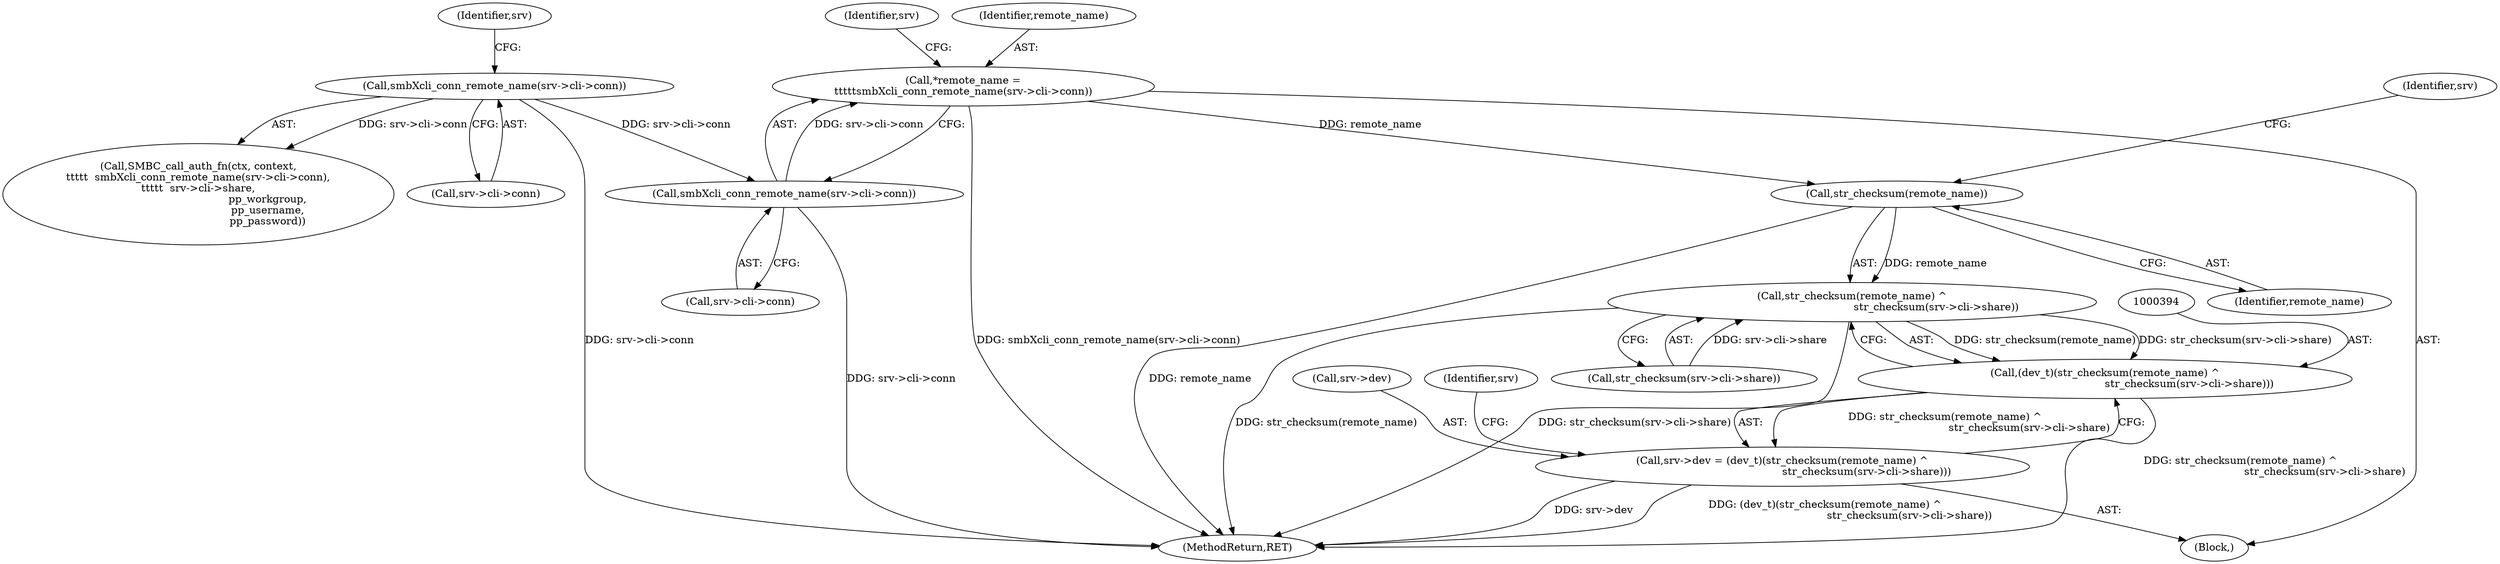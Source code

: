 digraph "0_samba_1ba49b8f389eda3414b14410c7fbcb4041ca06b1@pointer" {
"1000381" [label="(Call,*remote_name =\n\t\t\t\t\tsmbXcli_conn_remote_name(srv->cli->conn))"];
"1000383" [label="(Call,smbXcli_conn_remote_name(srv->cli->conn))"];
"1000227" [label="(Call,smbXcli_conn_remote_name(srv->cli->conn))"];
"1000396" [label="(Call,str_checksum(remote_name))"];
"1000395" [label="(Call,str_checksum(remote_name) ^\n                                                   str_checksum(srv->cli->share))"];
"1000393" [label="(Call,(dev_t)(str_checksum(remote_name) ^\n                                                   str_checksum(srv->cli->share)))"];
"1000389" [label="(Call,srv->dev = (dev_t)(str_checksum(remote_name) ^\n                                                   str_checksum(srv->cli->share)))"];
"1000227" [label="(Call,smbXcli_conn_remote_name(srv->cli->conn))"];
"1000389" [label="(Call,srv->dev = (dev_t)(str_checksum(remote_name) ^\n                                                   str_checksum(srv->cli->share)))"];
"1000401" [label="(Identifier,srv)"];
"1000224" [label="(Call,SMBC_call_auth_fn(ctx, context,\n\t\t\t\t\t  smbXcli_conn_remote_name(srv->cli->conn),\n\t\t\t\t\t  srv->cli->share,\n                                          pp_workgroup,\n                                          pp_username,\n                                          pp_password))"];
"1000383" [label="(Call,smbXcli_conn_remote_name(srv->cli->conn))"];
"1000396" [label="(Call,str_checksum(remote_name))"];
"1000393" [label="(Call,(dev_t)(str_checksum(remote_name) ^\n                                                   str_checksum(srv->cli->share)))"];
"1000228" [label="(Call,srv->cli->conn)"];
"1000395" [label="(Call,str_checksum(remote_name) ^\n                                                   str_checksum(srv->cli->share))"];
"1000391" [label="(Identifier,srv)"];
"1000390" [label="(Call,srv->dev)"];
"1000496" [label="(MethodReturn,RET)"];
"1000379" [label="(Block,)"];
"1000397" [label="(Identifier,remote_name)"];
"1000384" [label="(Call,srv->cli->conn)"];
"1000398" [label="(Call,str_checksum(srv->cli->share))"];
"1000405" [label="(Identifier,srv)"];
"1000381" [label="(Call,*remote_name =\n\t\t\t\t\tsmbXcli_conn_remote_name(srv->cli->conn))"];
"1000382" [label="(Identifier,remote_name)"];
"1000235" [label="(Identifier,srv)"];
"1000381" -> "1000379"  [label="AST: "];
"1000381" -> "1000383"  [label="CFG: "];
"1000382" -> "1000381"  [label="AST: "];
"1000383" -> "1000381"  [label="AST: "];
"1000391" -> "1000381"  [label="CFG: "];
"1000381" -> "1000496"  [label="DDG: smbXcli_conn_remote_name(srv->cli->conn)"];
"1000383" -> "1000381"  [label="DDG: srv->cli->conn"];
"1000381" -> "1000396"  [label="DDG: remote_name"];
"1000383" -> "1000384"  [label="CFG: "];
"1000384" -> "1000383"  [label="AST: "];
"1000383" -> "1000496"  [label="DDG: srv->cli->conn"];
"1000227" -> "1000383"  [label="DDG: srv->cli->conn"];
"1000227" -> "1000224"  [label="AST: "];
"1000227" -> "1000228"  [label="CFG: "];
"1000228" -> "1000227"  [label="AST: "];
"1000235" -> "1000227"  [label="CFG: "];
"1000227" -> "1000496"  [label="DDG: srv->cli->conn"];
"1000227" -> "1000224"  [label="DDG: srv->cli->conn"];
"1000396" -> "1000395"  [label="AST: "];
"1000396" -> "1000397"  [label="CFG: "];
"1000397" -> "1000396"  [label="AST: "];
"1000401" -> "1000396"  [label="CFG: "];
"1000396" -> "1000496"  [label="DDG: remote_name"];
"1000396" -> "1000395"  [label="DDG: remote_name"];
"1000395" -> "1000393"  [label="AST: "];
"1000395" -> "1000398"  [label="CFG: "];
"1000398" -> "1000395"  [label="AST: "];
"1000393" -> "1000395"  [label="CFG: "];
"1000395" -> "1000496"  [label="DDG: str_checksum(remote_name)"];
"1000395" -> "1000496"  [label="DDG: str_checksum(srv->cli->share)"];
"1000395" -> "1000393"  [label="DDG: str_checksum(remote_name)"];
"1000395" -> "1000393"  [label="DDG: str_checksum(srv->cli->share)"];
"1000398" -> "1000395"  [label="DDG: srv->cli->share"];
"1000393" -> "1000389"  [label="AST: "];
"1000394" -> "1000393"  [label="AST: "];
"1000389" -> "1000393"  [label="CFG: "];
"1000393" -> "1000496"  [label="DDG: str_checksum(remote_name) ^\n                                                   str_checksum(srv->cli->share)"];
"1000393" -> "1000389"  [label="DDG: str_checksum(remote_name) ^\n                                                   str_checksum(srv->cli->share)"];
"1000389" -> "1000379"  [label="AST: "];
"1000390" -> "1000389"  [label="AST: "];
"1000405" -> "1000389"  [label="CFG: "];
"1000389" -> "1000496"  [label="DDG: (dev_t)(str_checksum(remote_name) ^\n                                                   str_checksum(srv->cli->share))"];
"1000389" -> "1000496"  [label="DDG: srv->dev"];
}
